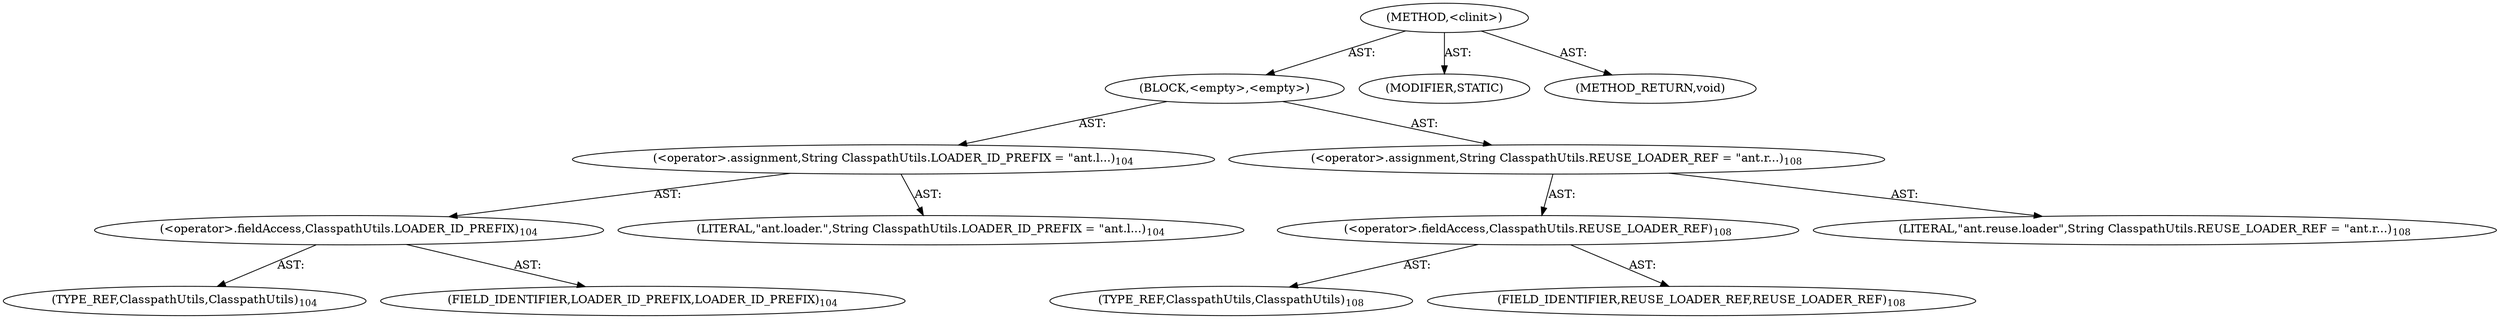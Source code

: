 digraph "&lt;clinit&gt;" {  
"111669149719" [label = <(METHOD,&lt;clinit&gt;)> ]
"25769803820" [label = <(BLOCK,&lt;empty&gt;,&lt;empty&gt;)> ]
"30064771215" [label = <(&lt;operator&gt;.assignment,String ClasspathUtils.LOADER_ID_PREFIX = &quot;ant.l...)<SUB>104</SUB>> ]
"30064771216" [label = <(&lt;operator&gt;.fieldAccess,ClasspathUtils.LOADER_ID_PREFIX)<SUB>104</SUB>> ]
"180388626438" [label = <(TYPE_REF,ClasspathUtils,ClasspathUtils)<SUB>104</SUB>> ]
"55834574878" [label = <(FIELD_IDENTIFIER,LOADER_ID_PREFIX,LOADER_ID_PREFIX)<SUB>104</SUB>> ]
"90194313244" [label = <(LITERAL,&quot;ant.loader.&quot;,String ClasspathUtils.LOADER_ID_PREFIX = &quot;ant.l...)<SUB>104</SUB>> ]
"30064771217" [label = <(&lt;operator&gt;.assignment,String ClasspathUtils.REUSE_LOADER_REF = &quot;ant.r...)<SUB>108</SUB>> ]
"30064771218" [label = <(&lt;operator&gt;.fieldAccess,ClasspathUtils.REUSE_LOADER_REF)<SUB>108</SUB>> ]
"180388626439" [label = <(TYPE_REF,ClasspathUtils,ClasspathUtils)<SUB>108</SUB>> ]
"55834574879" [label = <(FIELD_IDENTIFIER,REUSE_LOADER_REF,REUSE_LOADER_REF)<SUB>108</SUB>> ]
"90194313245" [label = <(LITERAL,&quot;ant.reuse.loader&quot;,String ClasspathUtils.REUSE_LOADER_REF = &quot;ant.r...)<SUB>108</SUB>> ]
"133143986232" [label = <(MODIFIER,STATIC)> ]
"128849018903" [label = <(METHOD_RETURN,void)> ]
  "111669149719" -> "25769803820"  [ label = "AST: "] 
  "111669149719" -> "133143986232"  [ label = "AST: "] 
  "111669149719" -> "128849018903"  [ label = "AST: "] 
  "25769803820" -> "30064771215"  [ label = "AST: "] 
  "25769803820" -> "30064771217"  [ label = "AST: "] 
  "30064771215" -> "30064771216"  [ label = "AST: "] 
  "30064771215" -> "90194313244"  [ label = "AST: "] 
  "30064771216" -> "180388626438"  [ label = "AST: "] 
  "30064771216" -> "55834574878"  [ label = "AST: "] 
  "30064771217" -> "30064771218"  [ label = "AST: "] 
  "30064771217" -> "90194313245"  [ label = "AST: "] 
  "30064771218" -> "180388626439"  [ label = "AST: "] 
  "30064771218" -> "55834574879"  [ label = "AST: "] 
}
